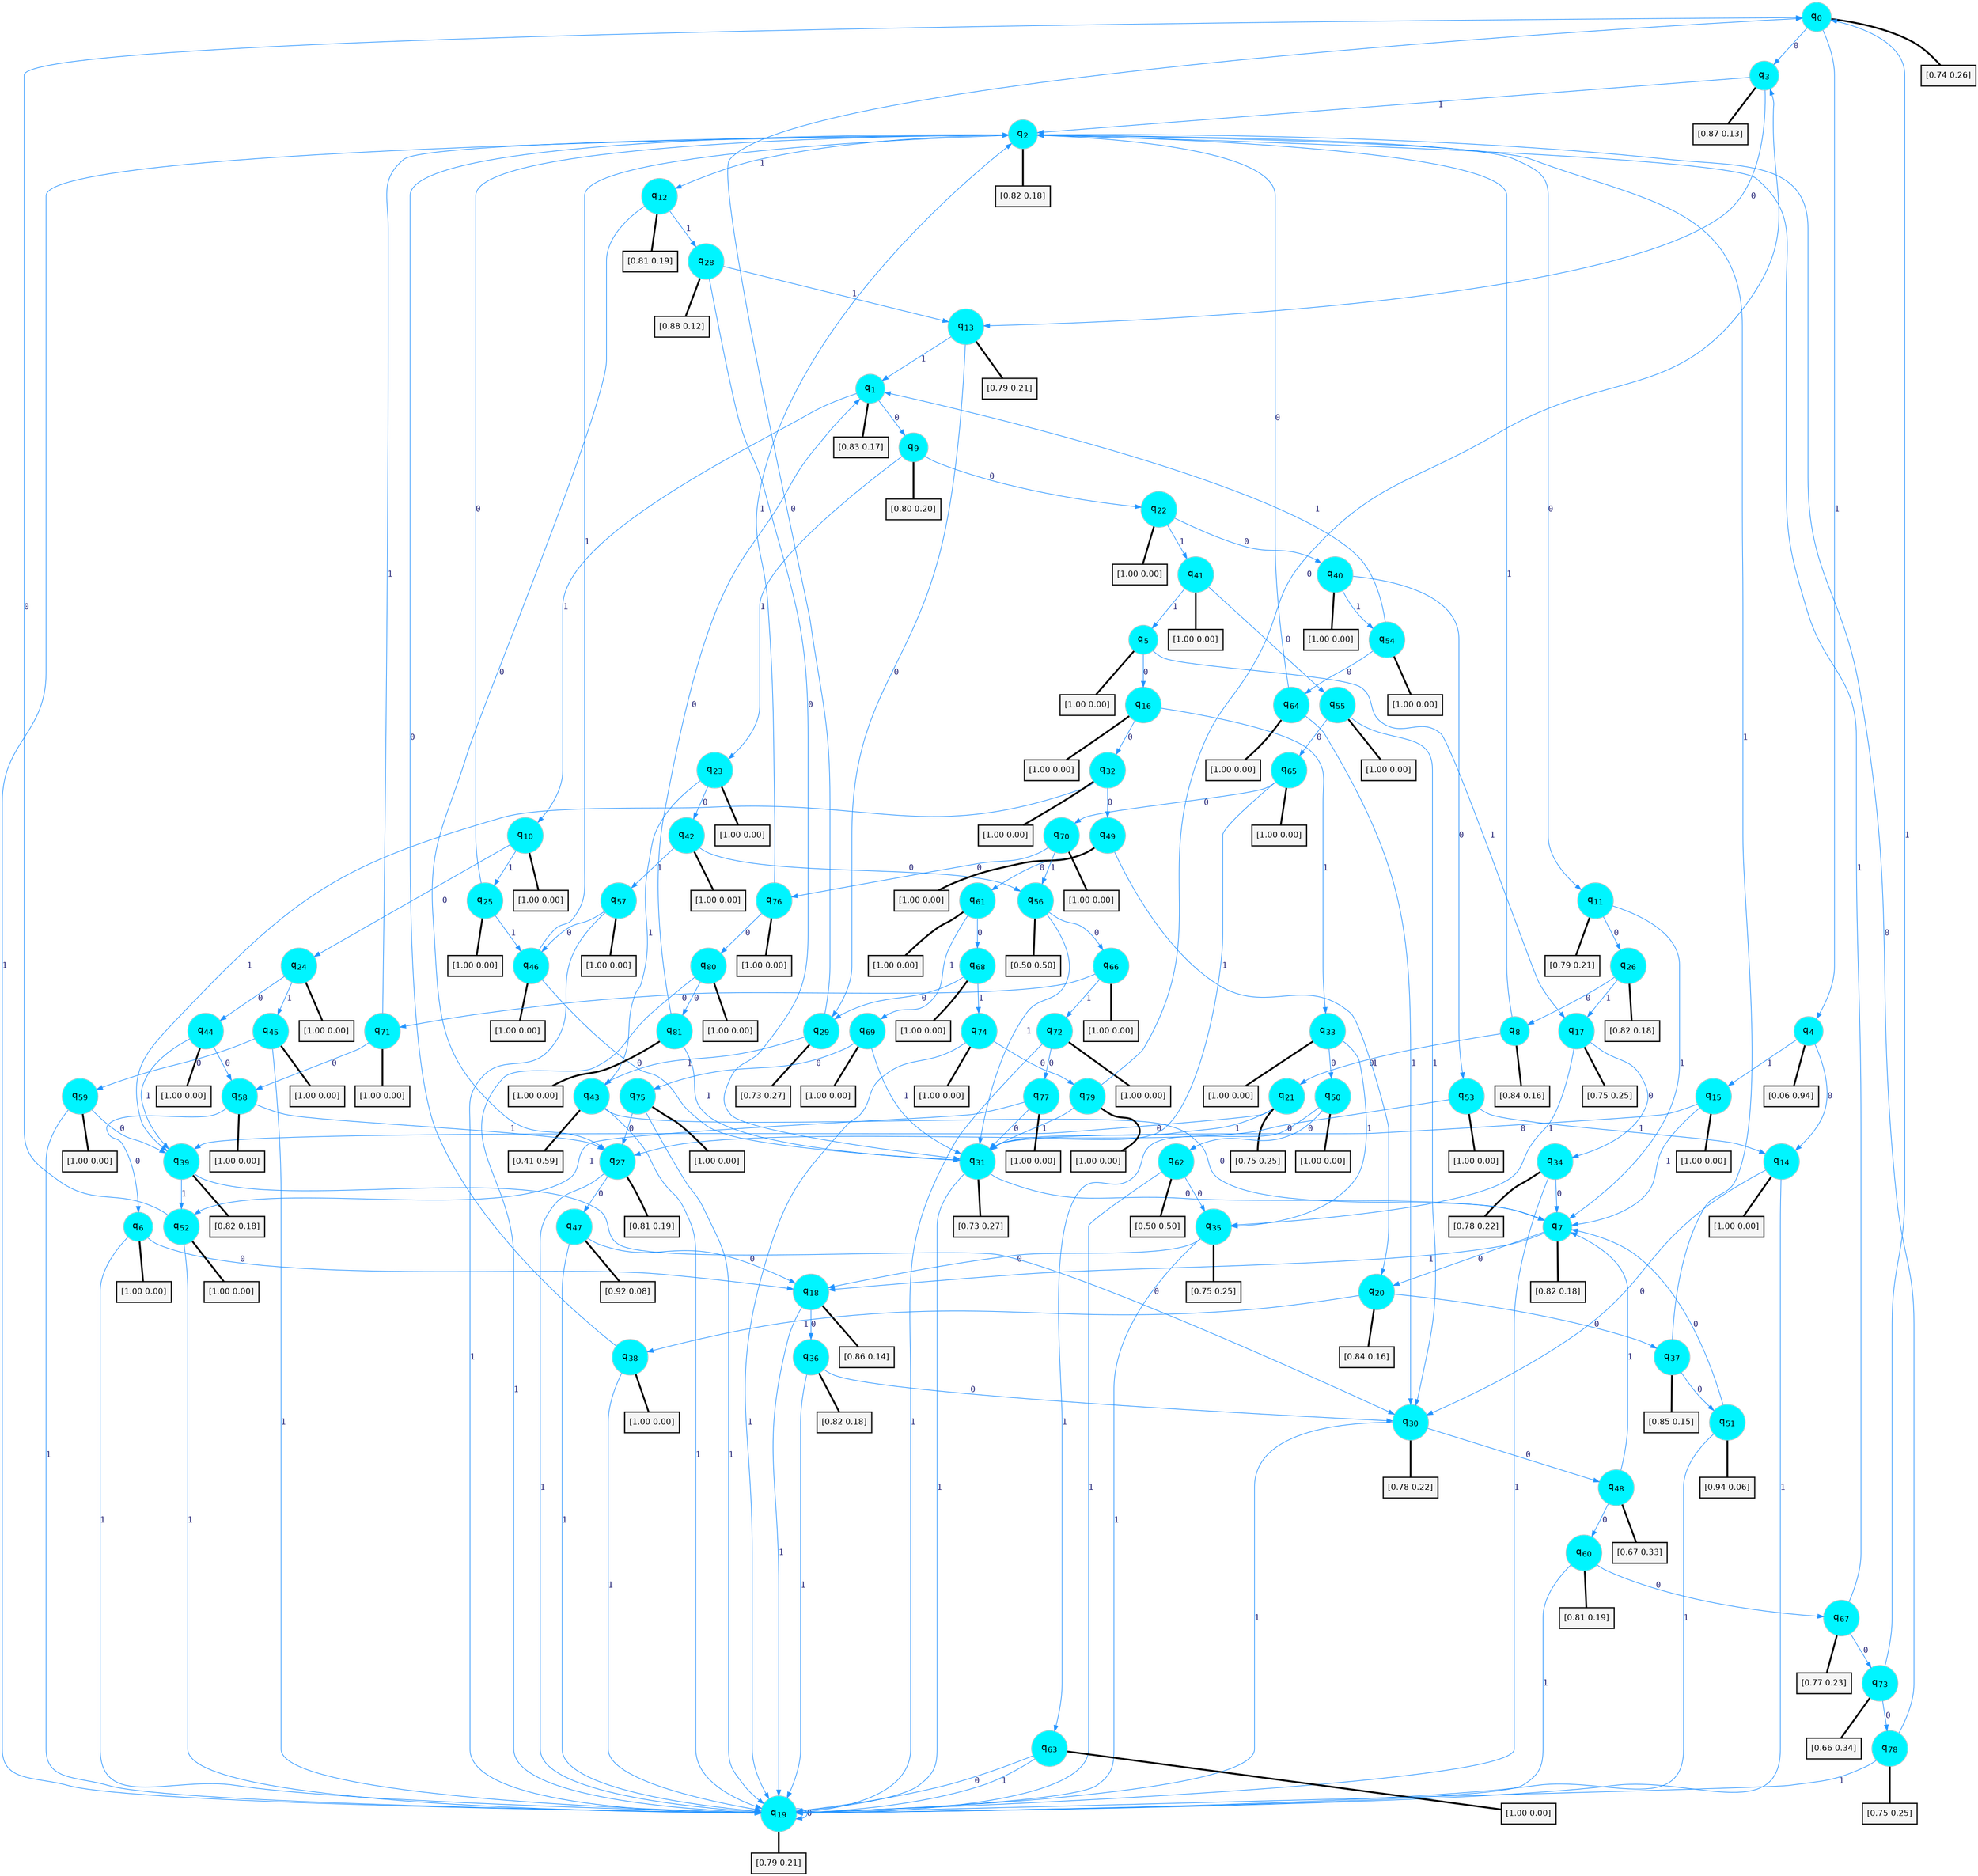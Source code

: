 digraph G {
graph [
bgcolor=transparent, dpi=300, rankdir=TD, size="40,25"];
node [
color=gray, fillcolor=turquoise1, fontcolor=black, fontname=Helvetica, fontsize=16, fontweight=bold, shape=circle, style=filled];
edge [
arrowsize=1, color=dodgerblue1, fontcolor=midnightblue, fontname=courier, fontweight=bold, penwidth=1, style=solid, weight=20];
0[label=<q<SUB>0</SUB>>];
1[label=<q<SUB>1</SUB>>];
2[label=<q<SUB>2</SUB>>];
3[label=<q<SUB>3</SUB>>];
4[label=<q<SUB>4</SUB>>];
5[label=<q<SUB>5</SUB>>];
6[label=<q<SUB>6</SUB>>];
7[label=<q<SUB>7</SUB>>];
8[label=<q<SUB>8</SUB>>];
9[label=<q<SUB>9</SUB>>];
10[label=<q<SUB>10</SUB>>];
11[label=<q<SUB>11</SUB>>];
12[label=<q<SUB>12</SUB>>];
13[label=<q<SUB>13</SUB>>];
14[label=<q<SUB>14</SUB>>];
15[label=<q<SUB>15</SUB>>];
16[label=<q<SUB>16</SUB>>];
17[label=<q<SUB>17</SUB>>];
18[label=<q<SUB>18</SUB>>];
19[label=<q<SUB>19</SUB>>];
20[label=<q<SUB>20</SUB>>];
21[label=<q<SUB>21</SUB>>];
22[label=<q<SUB>22</SUB>>];
23[label=<q<SUB>23</SUB>>];
24[label=<q<SUB>24</SUB>>];
25[label=<q<SUB>25</SUB>>];
26[label=<q<SUB>26</SUB>>];
27[label=<q<SUB>27</SUB>>];
28[label=<q<SUB>28</SUB>>];
29[label=<q<SUB>29</SUB>>];
30[label=<q<SUB>30</SUB>>];
31[label=<q<SUB>31</SUB>>];
32[label=<q<SUB>32</SUB>>];
33[label=<q<SUB>33</SUB>>];
34[label=<q<SUB>34</SUB>>];
35[label=<q<SUB>35</SUB>>];
36[label=<q<SUB>36</SUB>>];
37[label=<q<SUB>37</SUB>>];
38[label=<q<SUB>38</SUB>>];
39[label=<q<SUB>39</SUB>>];
40[label=<q<SUB>40</SUB>>];
41[label=<q<SUB>41</SUB>>];
42[label=<q<SUB>42</SUB>>];
43[label=<q<SUB>43</SUB>>];
44[label=<q<SUB>44</SUB>>];
45[label=<q<SUB>45</SUB>>];
46[label=<q<SUB>46</SUB>>];
47[label=<q<SUB>47</SUB>>];
48[label=<q<SUB>48</SUB>>];
49[label=<q<SUB>49</SUB>>];
50[label=<q<SUB>50</SUB>>];
51[label=<q<SUB>51</SUB>>];
52[label=<q<SUB>52</SUB>>];
53[label=<q<SUB>53</SUB>>];
54[label=<q<SUB>54</SUB>>];
55[label=<q<SUB>55</SUB>>];
56[label=<q<SUB>56</SUB>>];
57[label=<q<SUB>57</SUB>>];
58[label=<q<SUB>58</SUB>>];
59[label=<q<SUB>59</SUB>>];
60[label=<q<SUB>60</SUB>>];
61[label=<q<SUB>61</SUB>>];
62[label=<q<SUB>62</SUB>>];
63[label=<q<SUB>63</SUB>>];
64[label=<q<SUB>64</SUB>>];
65[label=<q<SUB>65</SUB>>];
66[label=<q<SUB>66</SUB>>];
67[label=<q<SUB>67</SUB>>];
68[label=<q<SUB>68</SUB>>];
69[label=<q<SUB>69</SUB>>];
70[label=<q<SUB>70</SUB>>];
71[label=<q<SUB>71</SUB>>];
72[label=<q<SUB>72</SUB>>];
73[label=<q<SUB>73</SUB>>];
74[label=<q<SUB>74</SUB>>];
75[label=<q<SUB>75</SUB>>];
76[label=<q<SUB>76</SUB>>];
77[label=<q<SUB>77</SUB>>];
78[label=<q<SUB>78</SUB>>];
79[label=<q<SUB>79</SUB>>];
80[label=<q<SUB>80</SUB>>];
81[label=<q<SUB>81</SUB>>];
82[label="[0.74 0.26]", shape=box,fontcolor=black, fontname=Helvetica, fontsize=14, penwidth=2, fillcolor=whitesmoke,color=black];
83[label="[0.83 0.17]", shape=box,fontcolor=black, fontname=Helvetica, fontsize=14, penwidth=2, fillcolor=whitesmoke,color=black];
84[label="[0.82 0.18]", shape=box,fontcolor=black, fontname=Helvetica, fontsize=14, penwidth=2, fillcolor=whitesmoke,color=black];
85[label="[0.87 0.13]", shape=box,fontcolor=black, fontname=Helvetica, fontsize=14, penwidth=2, fillcolor=whitesmoke,color=black];
86[label="[0.06 0.94]", shape=box,fontcolor=black, fontname=Helvetica, fontsize=14, penwidth=2, fillcolor=whitesmoke,color=black];
87[label="[1.00 0.00]", shape=box,fontcolor=black, fontname=Helvetica, fontsize=14, penwidth=2, fillcolor=whitesmoke,color=black];
88[label="[1.00 0.00]", shape=box,fontcolor=black, fontname=Helvetica, fontsize=14, penwidth=2, fillcolor=whitesmoke,color=black];
89[label="[0.82 0.18]", shape=box,fontcolor=black, fontname=Helvetica, fontsize=14, penwidth=2, fillcolor=whitesmoke,color=black];
90[label="[0.84 0.16]", shape=box,fontcolor=black, fontname=Helvetica, fontsize=14, penwidth=2, fillcolor=whitesmoke,color=black];
91[label="[0.80 0.20]", shape=box,fontcolor=black, fontname=Helvetica, fontsize=14, penwidth=2, fillcolor=whitesmoke,color=black];
92[label="[1.00 0.00]", shape=box,fontcolor=black, fontname=Helvetica, fontsize=14, penwidth=2, fillcolor=whitesmoke,color=black];
93[label="[0.79 0.21]", shape=box,fontcolor=black, fontname=Helvetica, fontsize=14, penwidth=2, fillcolor=whitesmoke,color=black];
94[label="[0.81 0.19]", shape=box,fontcolor=black, fontname=Helvetica, fontsize=14, penwidth=2, fillcolor=whitesmoke,color=black];
95[label="[0.79 0.21]", shape=box,fontcolor=black, fontname=Helvetica, fontsize=14, penwidth=2, fillcolor=whitesmoke,color=black];
96[label="[1.00 0.00]", shape=box,fontcolor=black, fontname=Helvetica, fontsize=14, penwidth=2, fillcolor=whitesmoke,color=black];
97[label="[1.00 0.00]", shape=box,fontcolor=black, fontname=Helvetica, fontsize=14, penwidth=2, fillcolor=whitesmoke,color=black];
98[label="[1.00 0.00]", shape=box,fontcolor=black, fontname=Helvetica, fontsize=14, penwidth=2, fillcolor=whitesmoke,color=black];
99[label="[0.75 0.25]", shape=box,fontcolor=black, fontname=Helvetica, fontsize=14, penwidth=2, fillcolor=whitesmoke,color=black];
100[label="[0.86 0.14]", shape=box,fontcolor=black, fontname=Helvetica, fontsize=14, penwidth=2, fillcolor=whitesmoke,color=black];
101[label="[0.79 0.21]", shape=box,fontcolor=black, fontname=Helvetica, fontsize=14, penwidth=2, fillcolor=whitesmoke,color=black];
102[label="[0.84 0.16]", shape=box,fontcolor=black, fontname=Helvetica, fontsize=14, penwidth=2, fillcolor=whitesmoke,color=black];
103[label="[0.75 0.25]", shape=box,fontcolor=black, fontname=Helvetica, fontsize=14, penwidth=2, fillcolor=whitesmoke,color=black];
104[label="[1.00 0.00]", shape=box,fontcolor=black, fontname=Helvetica, fontsize=14, penwidth=2, fillcolor=whitesmoke,color=black];
105[label="[1.00 0.00]", shape=box,fontcolor=black, fontname=Helvetica, fontsize=14, penwidth=2, fillcolor=whitesmoke,color=black];
106[label="[1.00 0.00]", shape=box,fontcolor=black, fontname=Helvetica, fontsize=14, penwidth=2, fillcolor=whitesmoke,color=black];
107[label="[1.00 0.00]", shape=box,fontcolor=black, fontname=Helvetica, fontsize=14, penwidth=2, fillcolor=whitesmoke,color=black];
108[label="[0.82 0.18]", shape=box,fontcolor=black, fontname=Helvetica, fontsize=14, penwidth=2, fillcolor=whitesmoke,color=black];
109[label="[0.81 0.19]", shape=box,fontcolor=black, fontname=Helvetica, fontsize=14, penwidth=2, fillcolor=whitesmoke,color=black];
110[label="[0.88 0.12]", shape=box,fontcolor=black, fontname=Helvetica, fontsize=14, penwidth=2, fillcolor=whitesmoke,color=black];
111[label="[0.73 0.27]", shape=box,fontcolor=black, fontname=Helvetica, fontsize=14, penwidth=2, fillcolor=whitesmoke,color=black];
112[label="[0.78 0.22]", shape=box,fontcolor=black, fontname=Helvetica, fontsize=14, penwidth=2, fillcolor=whitesmoke,color=black];
113[label="[0.73 0.27]", shape=box,fontcolor=black, fontname=Helvetica, fontsize=14, penwidth=2, fillcolor=whitesmoke,color=black];
114[label="[1.00 0.00]", shape=box,fontcolor=black, fontname=Helvetica, fontsize=14, penwidth=2, fillcolor=whitesmoke,color=black];
115[label="[1.00 0.00]", shape=box,fontcolor=black, fontname=Helvetica, fontsize=14, penwidth=2, fillcolor=whitesmoke,color=black];
116[label="[0.78 0.22]", shape=box,fontcolor=black, fontname=Helvetica, fontsize=14, penwidth=2, fillcolor=whitesmoke,color=black];
117[label="[0.75 0.25]", shape=box,fontcolor=black, fontname=Helvetica, fontsize=14, penwidth=2, fillcolor=whitesmoke,color=black];
118[label="[0.82 0.18]", shape=box,fontcolor=black, fontname=Helvetica, fontsize=14, penwidth=2, fillcolor=whitesmoke,color=black];
119[label="[0.85 0.15]", shape=box,fontcolor=black, fontname=Helvetica, fontsize=14, penwidth=2, fillcolor=whitesmoke,color=black];
120[label="[1.00 0.00]", shape=box,fontcolor=black, fontname=Helvetica, fontsize=14, penwidth=2, fillcolor=whitesmoke,color=black];
121[label="[0.82 0.18]", shape=box,fontcolor=black, fontname=Helvetica, fontsize=14, penwidth=2, fillcolor=whitesmoke,color=black];
122[label="[1.00 0.00]", shape=box,fontcolor=black, fontname=Helvetica, fontsize=14, penwidth=2, fillcolor=whitesmoke,color=black];
123[label="[1.00 0.00]", shape=box,fontcolor=black, fontname=Helvetica, fontsize=14, penwidth=2, fillcolor=whitesmoke,color=black];
124[label="[1.00 0.00]", shape=box,fontcolor=black, fontname=Helvetica, fontsize=14, penwidth=2, fillcolor=whitesmoke,color=black];
125[label="[0.41 0.59]", shape=box,fontcolor=black, fontname=Helvetica, fontsize=14, penwidth=2, fillcolor=whitesmoke,color=black];
126[label="[1.00 0.00]", shape=box,fontcolor=black, fontname=Helvetica, fontsize=14, penwidth=2, fillcolor=whitesmoke,color=black];
127[label="[1.00 0.00]", shape=box,fontcolor=black, fontname=Helvetica, fontsize=14, penwidth=2, fillcolor=whitesmoke,color=black];
128[label="[1.00 0.00]", shape=box,fontcolor=black, fontname=Helvetica, fontsize=14, penwidth=2, fillcolor=whitesmoke,color=black];
129[label="[0.92 0.08]", shape=box,fontcolor=black, fontname=Helvetica, fontsize=14, penwidth=2, fillcolor=whitesmoke,color=black];
130[label="[0.67 0.33]", shape=box,fontcolor=black, fontname=Helvetica, fontsize=14, penwidth=2, fillcolor=whitesmoke,color=black];
131[label="[1.00 0.00]", shape=box,fontcolor=black, fontname=Helvetica, fontsize=14, penwidth=2, fillcolor=whitesmoke,color=black];
132[label="[1.00 0.00]", shape=box,fontcolor=black, fontname=Helvetica, fontsize=14, penwidth=2, fillcolor=whitesmoke,color=black];
133[label="[0.94 0.06]", shape=box,fontcolor=black, fontname=Helvetica, fontsize=14, penwidth=2, fillcolor=whitesmoke,color=black];
134[label="[1.00 0.00]", shape=box,fontcolor=black, fontname=Helvetica, fontsize=14, penwidth=2, fillcolor=whitesmoke,color=black];
135[label="[1.00 0.00]", shape=box,fontcolor=black, fontname=Helvetica, fontsize=14, penwidth=2, fillcolor=whitesmoke,color=black];
136[label="[1.00 0.00]", shape=box,fontcolor=black, fontname=Helvetica, fontsize=14, penwidth=2, fillcolor=whitesmoke,color=black];
137[label="[1.00 0.00]", shape=box,fontcolor=black, fontname=Helvetica, fontsize=14, penwidth=2, fillcolor=whitesmoke,color=black];
138[label="[0.50 0.50]", shape=box,fontcolor=black, fontname=Helvetica, fontsize=14, penwidth=2, fillcolor=whitesmoke,color=black];
139[label="[1.00 0.00]", shape=box,fontcolor=black, fontname=Helvetica, fontsize=14, penwidth=2, fillcolor=whitesmoke,color=black];
140[label="[1.00 0.00]", shape=box,fontcolor=black, fontname=Helvetica, fontsize=14, penwidth=2, fillcolor=whitesmoke,color=black];
141[label="[1.00 0.00]", shape=box,fontcolor=black, fontname=Helvetica, fontsize=14, penwidth=2, fillcolor=whitesmoke,color=black];
142[label="[0.81 0.19]", shape=box,fontcolor=black, fontname=Helvetica, fontsize=14, penwidth=2, fillcolor=whitesmoke,color=black];
143[label="[1.00 0.00]", shape=box,fontcolor=black, fontname=Helvetica, fontsize=14, penwidth=2, fillcolor=whitesmoke,color=black];
144[label="[0.50 0.50]", shape=box,fontcolor=black, fontname=Helvetica, fontsize=14, penwidth=2, fillcolor=whitesmoke,color=black];
145[label="[1.00 0.00]", shape=box,fontcolor=black, fontname=Helvetica, fontsize=14, penwidth=2, fillcolor=whitesmoke,color=black];
146[label="[1.00 0.00]", shape=box,fontcolor=black, fontname=Helvetica, fontsize=14, penwidth=2, fillcolor=whitesmoke,color=black];
147[label="[1.00 0.00]", shape=box,fontcolor=black, fontname=Helvetica, fontsize=14, penwidth=2, fillcolor=whitesmoke,color=black];
148[label="[1.00 0.00]", shape=box,fontcolor=black, fontname=Helvetica, fontsize=14, penwidth=2, fillcolor=whitesmoke,color=black];
149[label="[0.77 0.23]", shape=box,fontcolor=black, fontname=Helvetica, fontsize=14, penwidth=2, fillcolor=whitesmoke,color=black];
150[label="[1.00 0.00]", shape=box,fontcolor=black, fontname=Helvetica, fontsize=14, penwidth=2, fillcolor=whitesmoke,color=black];
151[label="[1.00 0.00]", shape=box,fontcolor=black, fontname=Helvetica, fontsize=14, penwidth=2, fillcolor=whitesmoke,color=black];
152[label="[1.00 0.00]", shape=box,fontcolor=black, fontname=Helvetica, fontsize=14, penwidth=2, fillcolor=whitesmoke,color=black];
153[label="[1.00 0.00]", shape=box,fontcolor=black, fontname=Helvetica, fontsize=14, penwidth=2, fillcolor=whitesmoke,color=black];
154[label="[1.00 0.00]", shape=box,fontcolor=black, fontname=Helvetica, fontsize=14, penwidth=2, fillcolor=whitesmoke,color=black];
155[label="[0.66 0.34]", shape=box,fontcolor=black, fontname=Helvetica, fontsize=14, penwidth=2, fillcolor=whitesmoke,color=black];
156[label="[1.00 0.00]", shape=box,fontcolor=black, fontname=Helvetica, fontsize=14, penwidth=2, fillcolor=whitesmoke,color=black];
157[label="[1.00 0.00]", shape=box,fontcolor=black, fontname=Helvetica, fontsize=14, penwidth=2, fillcolor=whitesmoke,color=black];
158[label="[1.00 0.00]", shape=box,fontcolor=black, fontname=Helvetica, fontsize=14, penwidth=2, fillcolor=whitesmoke,color=black];
159[label="[1.00 0.00]", shape=box,fontcolor=black, fontname=Helvetica, fontsize=14, penwidth=2, fillcolor=whitesmoke,color=black];
160[label="[0.75 0.25]", shape=box,fontcolor=black, fontname=Helvetica, fontsize=14, penwidth=2, fillcolor=whitesmoke,color=black];
161[label="[1.00 0.00]", shape=box,fontcolor=black, fontname=Helvetica, fontsize=14, penwidth=2, fillcolor=whitesmoke,color=black];
162[label="[1.00 0.00]", shape=box,fontcolor=black, fontname=Helvetica, fontsize=14, penwidth=2, fillcolor=whitesmoke,color=black];
163[label="[1.00 0.00]", shape=box,fontcolor=black, fontname=Helvetica, fontsize=14, penwidth=2, fillcolor=whitesmoke,color=black];
0->3 [label=0];
0->4 [label=1];
0->82 [arrowhead=none, penwidth=3,color=black];
1->9 [label=0];
1->10 [label=1];
1->83 [arrowhead=none, penwidth=3,color=black];
2->11 [label=0];
2->12 [label=1];
2->84 [arrowhead=none, penwidth=3,color=black];
3->13 [label=0];
3->2 [label=1];
3->85 [arrowhead=none, penwidth=3,color=black];
4->14 [label=0];
4->15 [label=1];
4->86 [arrowhead=none, penwidth=3,color=black];
5->16 [label=0];
5->17 [label=1];
5->87 [arrowhead=none, penwidth=3,color=black];
6->18 [label=0];
6->19 [label=1];
6->88 [arrowhead=none, penwidth=3,color=black];
7->20 [label=0];
7->18 [label=1];
7->89 [arrowhead=none, penwidth=3,color=black];
8->21 [label=0];
8->2 [label=1];
8->90 [arrowhead=none, penwidth=3,color=black];
9->22 [label=0];
9->23 [label=1];
9->91 [arrowhead=none, penwidth=3,color=black];
10->24 [label=0];
10->25 [label=1];
10->92 [arrowhead=none, penwidth=3,color=black];
11->26 [label=0];
11->7 [label=1];
11->93 [arrowhead=none, penwidth=3,color=black];
12->27 [label=0];
12->28 [label=1];
12->94 [arrowhead=none, penwidth=3,color=black];
13->29 [label=0];
13->1 [label=1];
13->95 [arrowhead=none, penwidth=3,color=black];
14->30 [label=0];
14->19 [label=1];
14->96 [arrowhead=none, penwidth=3,color=black];
15->31 [label=0];
15->7 [label=1];
15->97 [arrowhead=none, penwidth=3,color=black];
16->32 [label=0];
16->33 [label=1];
16->98 [arrowhead=none, penwidth=3,color=black];
17->34 [label=0];
17->35 [label=1];
17->99 [arrowhead=none, penwidth=3,color=black];
18->36 [label=0];
18->19 [label=1];
18->100 [arrowhead=none, penwidth=3,color=black];
19->19 [label=0];
19->2 [label=1];
19->101 [arrowhead=none, penwidth=3,color=black];
20->37 [label=0];
20->38 [label=1];
20->102 [arrowhead=none, penwidth=3,color=black];
21->39 [label=0];
21->31 [label=1];
21->103 [arrowhead=none, penwidth=3,color=black];
22->40 [label=0];
22->41 [label=1];
22->104 [arrowhead=none, penwidth=3,color=black];
23->42 [label=0];
23->43 [label=1];
23->105 [arrowhead=none, penwidth=3,color=black];
24->44 [label=0];
24->45 [label=1];
24->106 [arrowhead=none, penwidth=3,color=black];
25->2 [label=0];
25->46 [label=1];
25->107 [arrowhead=none, penwidth=3,color=black];
26->8 [label=0];
26->17 [label=1];
26->108 [arrowhead=none, penwidth=3,color=black];
27->47 [label=0];
27->19 [label=1];
27->109 [arrowhead=none, penwidth=3,color=black];
28->31 [label=0];
28->13 [label=1];
28->110 [arrowhead=none, penwidth=3,color=black];
29->0 [label=0];
29->43 [label=1];
29->111 [arrowhead=none, penwidth=3,color=black];
30->48 [label=0];
30->19 [label=1];
30->112 [arrowhead=none, penwidth=3,color=black];
31->7 [label=0];
31->19 [label=1];
31->113 [arrowhead=none, penwidth=3,color=black];
32->49 [label=0];
32->39 [label=1];
32->114 [arrowhead=none, penwidth=3,color=black];
33->50 [label=0];
33->35 [label=1];
33->115 [arrowhead=none, penwidth=3,color=black];
34->7 [label=0];
34->19 [label=1];
34->116 [arrowhead=none, penwidth=3,color=black];
35->18 [label=0];
35->19 [label=1];
35->117 [arrowhead=none, penwidth=3,color=black];
36->30 [label=0];
36->19 [label=1];
36->118 [arrowhead=none, penwidth=3,color=black];
37->51 [label=0];
37->2 [label=1];
37->119 [arrowhead=none, penwidth=3,color=black];
38->2 [label=0];
38->19 [label=1];
38->120 [arrowhead=none, penwidth=3,color=black];
39->30 [label=0];
39->52 [label=1];
39->121 [arrowhead=none, penwidth=3,color=black];
40->53 [label=0];
40->54 [label=1];
40->122 [arrowhead=none, penwidth=3,color=black];
41->55 [label=0];
41->5 [label=1];
41->123 [arrowhead=none, penwidth=3,color=black];
42->56 [label=0];
42->57 [label=1];
42->124 [arrowhead=none, penwidth=3,color=black];
43->7 [label=0];
43->19 [label=1];
43->125 [arrowhead=none, penwidth=3,color=black];
44->58 [label=0];
44->39 [label=1];
44->126 [arrowhead=none, penwidth=3,color=black];
45->59 [label=0];
45->19 [label=1];
45->127 [arrowhead=none, penwidth=3,color=black];
46->31 [label=0];
46->2 [label=1];
46->128 [arrowhead=none, penwidth=3,color=black];
47->18 [label=0];
47->19 [label=1];
47->129 [arrowhead=none, penwidth=3,color=black];
48->60 [label=0];
48->7 [label=1];
48->130 [arrowhead=none, penwidth=3,color=black];
49->61 [label=0];
49->20 [label=1];
49->131 [arrowhead=none, penwidth=3,color=black];
50->62 [label=0];
50->63 [label=1];
50->132 [arrowhead=none, penwidth=3,color=black];
51->7 [label=0];
51->19 [label=1];
51->133 [arrowhead=none, penwidth=3,color=black];
52->0 [label=0];
52->19 [label=1];
52->134 [arrowhead=none, penwidth=3,color=black];
53->27 [label=0];
53->14 [label=1];
53->135 [arrowhead=none, penwidth=3,color=black];
54->64 [label=0];
54->1 [label=1];
54->136 [arrowhead=none, penwidth=3,color=black];
55->65 [label=0];
55->30 [label=1];
55->137 [arrowhead=none, penwidth=3,color=black];
56->66 [label=0];
56->31 [label=1];
56->138 [arrowhead=none, penwidth=3,color=black];
57->46 [label=0];
57->19 [label=1];
57->139 [arrowhead=none, penwidth=3,color=black];
58->6 [label=0];
58->27 [label=1];
58->140 [arrowhead=none, penwidth=3,color=black];
59->39 [label=0];
59->19 [label=1];
59->141 [arrowhead=none, penwidth=3,color=black];
60->67 [label=0];
60->19 [label=1];
60->142 [arrowhead=none, penwidth=3,color=black];
61->68 [label=0];
61->69 [label=1];
61->143 [arrowhead=none, penwidth=3,color=black];
62->35 [label=0];
62->19 [label=1];
62->144 [arrowhead=none, penwidth=3,color=black];
63->19 [label=0];
63->19 [label=1];
63->145 [arrowhead=none, penwidth=3,color=black];
64->2 [label=0];
64->30 [label=1];
64->146 [arrowhead=none, penwidth=3,color=black];
65->70 [label=0];
65->31 [label=1];
65->147 [arrowhead=none, penwidth=3,color=black];
66->71 [label=0];
66->72 [label=1];
66->148 [arrowhead=none, penwidth=3,color=black];
67->73 [label=0];
67->2 [label=1];
67->149 [arrowhead=none, penwidth=3,color=black];
68->29 [label=0];
68->74 [label=1];
68->150 [arrowhead=none, penwidth=3,color=black];
69->75 [label=0];
69->31 [label=1];
69->151 [arrowhead=none, penwidth=3,color=black];
70->76 [label=0];
70->56 [label=1];
70->152 [arrowhead=none, penwidth=3,color=black];
71->58 [label=0];
71->2 [label=1];
71->153 [arrowhead=none, penwidth=3,color=black];
72->77 [label=0];
72->19 [label=1];
72->154 [arrowhead=none, penwidth=3,color=black];
73->78 [label=0];
73->0 [label=1];
73->155 [arrowhead=none, penwidth=3,color=black];
74->79 [label=0];
74->19 [label=1];
74->156 [arrowhead=none, penwidth=3,color=black];
75->27 [label=0];
75->19 [label=1];
75->157 [arrowhead=none, penwidth=3,color=black];
76->80 [label=0];
76->2 [label=1];
76->158 [arrowhead=none, penwidth=3,color=black];
77->31 [label=0];
77->52 [label=1];
77->159 [arrowhead=none, penwidth=3,color=black];
78->2 [label=0];
78->19 [label=1];
78->160 [arrowhead=none, penwidth=3,color=black];
79->3 [label=0];
79->31 [label=1];
79->161 [arrowhead=none, penwidth=3,color=black];
80->81 [label=0];
80->19 [label=1];
80->162 [arrowhead=none, penwidth=3,color=black];
81->1 [label=0];
81->31 [label=1];
81->163 [arrowhead=none, penwidth=3,color=black];
}
